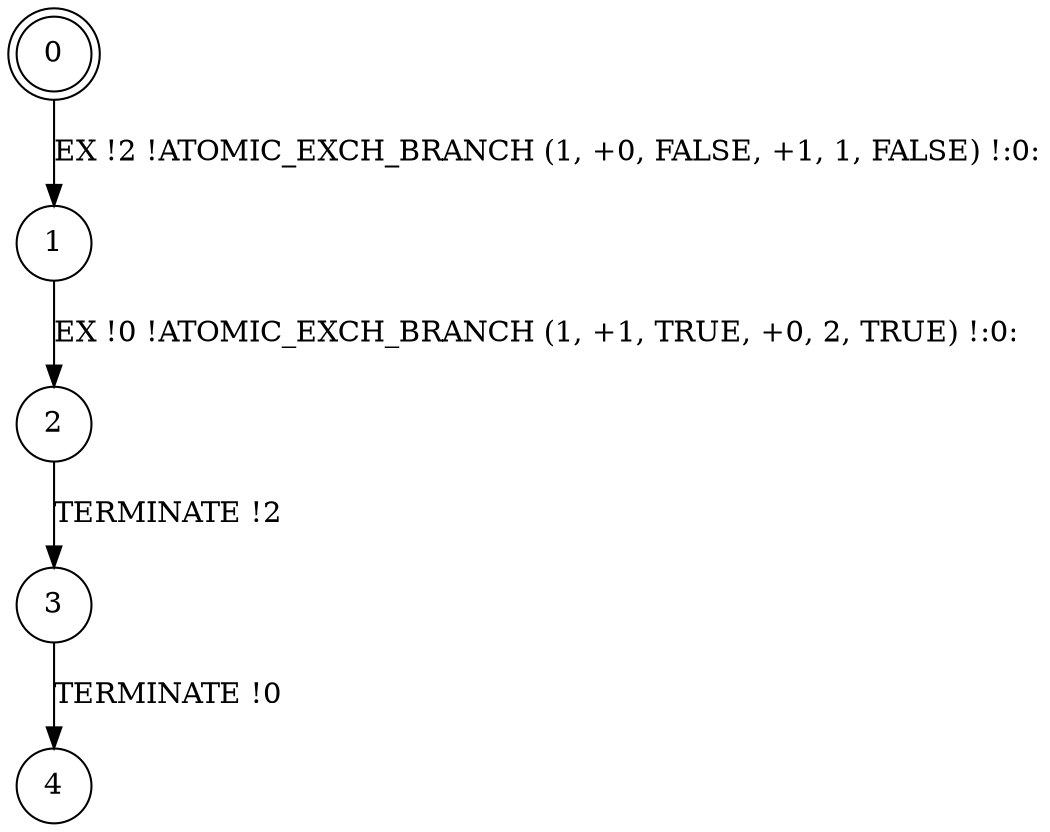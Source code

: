 digraph BCG {
size = "7, 10.5";
center = TRUE;
node [shape = circle];
0 [peripheries = 2];
0 -> 1 [label = "EX !2 !ATOMIC_EXCH_BRANCH (1, +0, FALSE, +1, 1, FALSE) !:0:"];
1 -> 2 [label = "EX !0 !ATOMIC_EXCH_BRANCH (1, +1, TRUE, +0, 2, TRUE) !:0:"];
2 -> 3 [label = "TERMINATE !2"];
3 -> 4 [label = "TERMINATE !0"];
}
